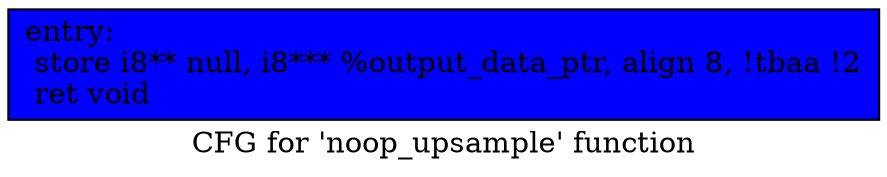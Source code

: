 digraph "CFG for 'noop_upsample' function" {
	label="CFG for 'noop_upsample' function";

	Node0x5cc0900 [shape=record, style = filled, fillcolor = blue, label="{entry:\l  store i8** null, i8*** %output_data_ptr, align 8, !tbaa !2\l  ret void\l}"];
}
